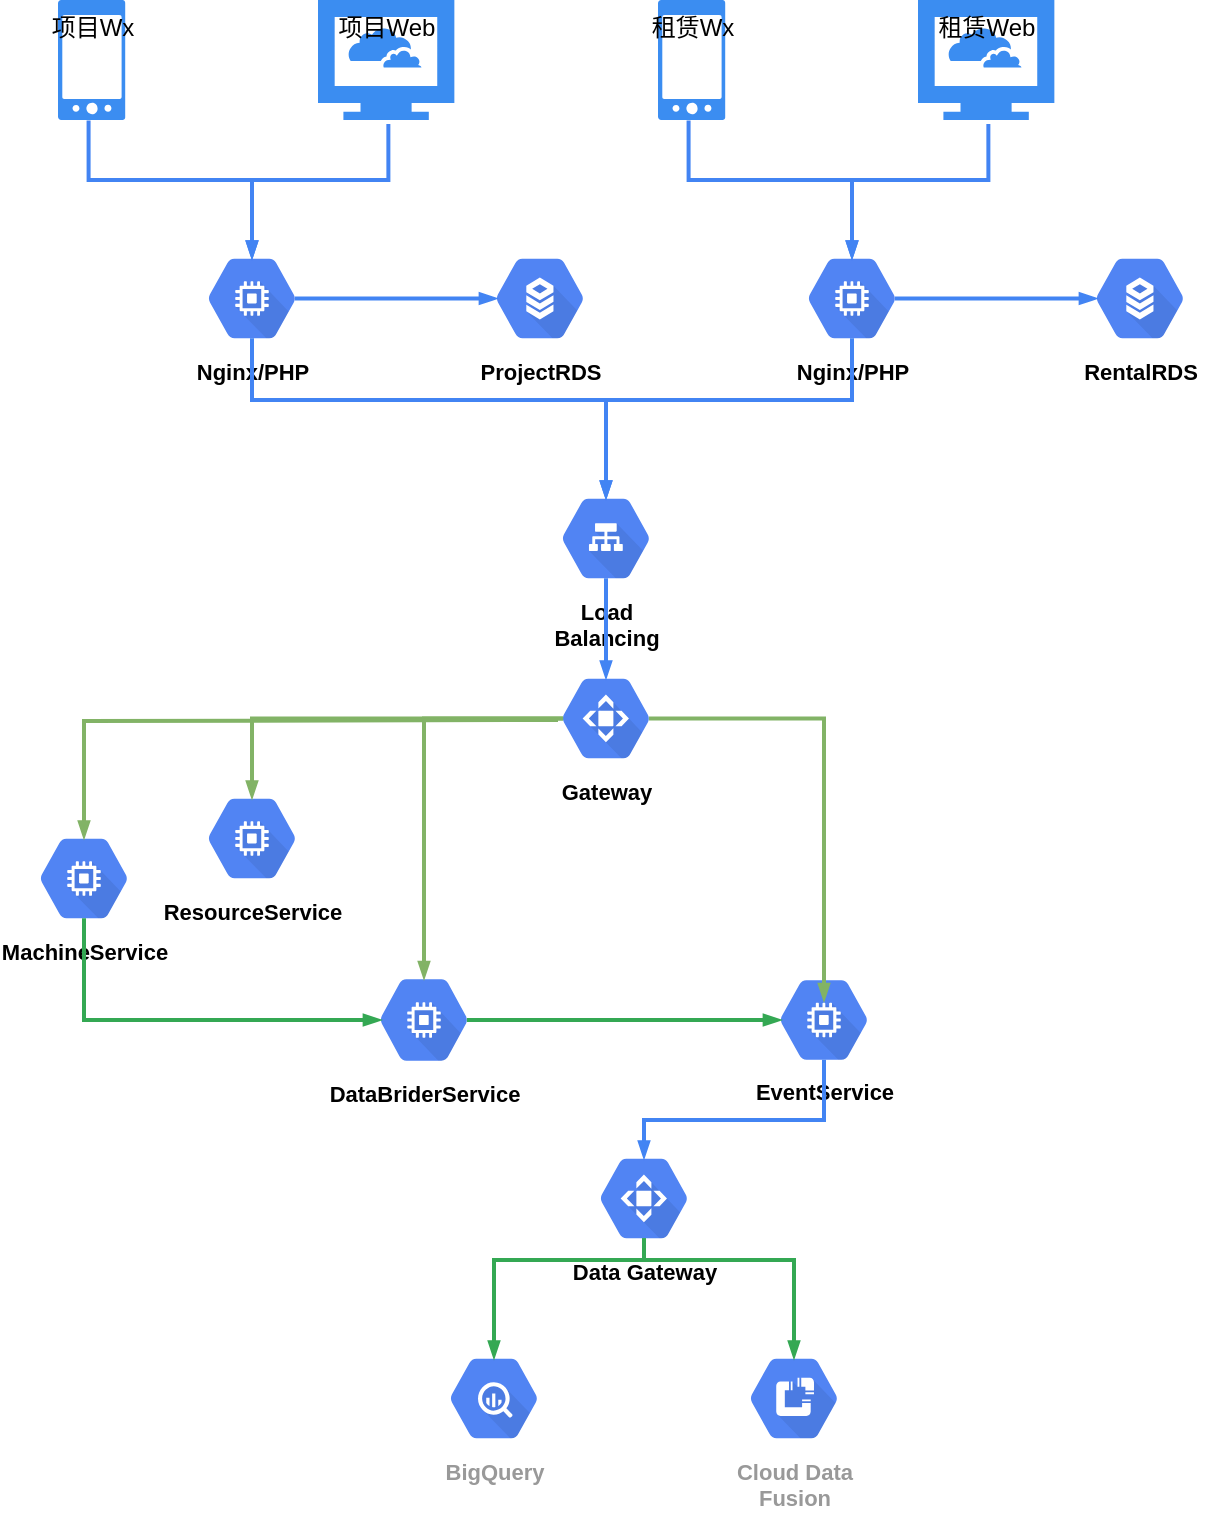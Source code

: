 <mxfile version="13.7.3" type="github">
  <diagram id="U6RHtBQ9fCyGon2_SxzG" name="Page-1">
    <mxGraphModel dx="705" dy="446" grid="1" gridSize="10" guides="1" tooltips="1" connect="1" arrows="1" fold="1" page="1" pageScale="1" pageWidth="827" pageHeight="1169" math="0" shadow="0">
      <root>
        <mxCell id="0" />
        <mxCell id="1" parent="0" />
        <mxCell id="E-XlT1YLTzaVHpHIz-wI-18" value="项目Wx" style="html=1;aspect=fixed;strokeColor=none;shadow=0;align=center;verticalAlign=top;fillColor=#3B8DF1;shape=mxgraph.gcp2.phone_android;fontFamily=Helvetica;" parent="1" vertex="1">
          <mxGeometry x="140" y="80" width="33.6" height="60" as="geometry" />
        </mxCell>
        <mxCell id="E-XlT1YLTzaVHpHIz-wI-19" value="项目Web" style="html=1;aspect=fixed;strokeColor=none;shadow=0;align=center;verticalAlign=top;fillColor=#3B8DF1;shape=mxgraph.gcp2.cloud_computer" parent="1" vertex="1">
          <mxGeometry x="270" y="80" width="68.18" height="60" as="geometry" />
        </mxCell>
        <mxCell id="E-XlT1YLTzaVHpHIz-wI-20" value="&lt;font color=&quot;#000000&quot;&gt;Nginx/PHP&lt;/font&gt;" style="html=1;fillColor=#5184F3;strokeColor=none;verticalAlign=top;labelPosition=center;verticalLabelPosition=bottom;align=center;spacingTop=-6;fontSize=11;fontStyle=1;fontColor=#999999;shape=mxgraph.gcp2.hexIcon;prIcon=compute_engine" parent="1" vertex="1">
          <mxGeometry x="204" y="200" width="66" height="58.5" as="geometry" />
        </mxCell>
        <mxCell id="E-XlT1YLTzaVHpHIz-wI-21" value="ProjectRDS" style="html=1;fillColor=#5184F3;strokeColor=none;verticalAlign=top;labelPosition=center;verticalLabelPosition=bottom;align=center;spacingTop=-6;fontSize=11;fontStyle=1;shape=mxgraph.gcp2.hexIcon;prIcon=cloud_sql" parent="1" vertex="1">
          <mxGeometry x="348" y="200" width="66" height="58.5" as="geometry" />
        </mxCell>
        <mxCell id="E-XlT1YLTzaVHpHIz-wI-24" value="" style="edgeStyle=orthogonalEdgeStyle;fontSize=12;html=1;endArrow=blockThin;endFill=1;rounded=0;strokeWidth=2;endSize=4;startSize=4;dashed=0;strokeColor=#4284F3;exitX=0.455;exitY=1.005;exitDx=0;exitDy=0;exitPerimeter=0;entryX=0.5;entryY=0.16;entryDx=0;entryDy=0;entryPerimeter=0;" parent="1" source="E-XlT1YLTzaVHpHIz-wI-18" target="E-XlT1YLTzaVHpHIz-wI-20" edge="1">
          <mxGeometry width="100" relative="1" as="geometry">
            <mxPoint x="150" y="160" as="sourcePoint" />
            <mxPoint x="250" y="160" as="targetPoint" />
          </mxGeometry>
        </mxCell>
        <mxCell id="E-XlT1YLTzaVHpHIz-wI-25" value="" style="edgeStyle=orthogonalEdgeStyle;fontSize=12;html=1;endArrow=blockThin;endFill=1;rounded=0;strokeWidth=2;endSize=4;startSize=4;dashed=0;strokeColor=#4284F3;exitX=0.516;exitY=1.033;exitDx=0;exitDy=0;exitPerimeter=0;entryX=0.5;entryY=0.16;entryDx=0;entryDy=0;entryPerimeter=0;" parent="1" source="E-XlT1YLTzaVHpHIz-wI-19" target="E-XlT1YLTzaVHpHIz-wI-20" edge="1">
          <mxGeometry width="100" relative="1" as="geometry">
            <mxPoint x="320" y="160" as="sourcePoint" />
            <mxPoint x="420" y="160" as="targetPoint" />
          </mxGeometry>
        </mxCell>
        <mxCell id="E-XlT1YLTzaVHpHIz-wI-28" value="" style="edgeStyle=orthogonalEdgeStyle;fontSize=12;html=1;endArrow=blockThin;endFill=1;rounded=0;strokeWidth=2;endSize=4;startSize=4;dashed=0;strokeColor=#4284F3;exitX=0.825;exitY=0.5;exitDx=0;exitDy=0;exitPerimeter=0;entryX=0.175;entryY=0.5;entryDx=0;entryDy=0;entryPerimeter=0;" parent="1" source="E-XlT1YLTzaVHpHIz-wI-20" target="E-XlT1YLTzaVHpHIz-wI-21" edge="1">
          <mxGeometry width="100" relative="1" as="geometry">
            <mxPoint x="260" y="220" as="sourcePoint" />
            <mxPoint x="360" y="220" as="targetPoint" />
          </mxGeometry>
        </mxCell>
        <mxCell id="E-XlT1YLTzaVHpHIz-wI-43" value="租赁Wx" style="html=1;aspect=fixed;strokeColor=none;shadow=0;align=center;verticalAlign=top;fillColor=#3B8DF1;shape=mxgraph.gcp2.phone_android;fontFamily=Helvetica;" parent="1" vertex="1">
          <mxGeometry x="440" y="80" width="33.6" height="60" as="geometry" />
        </mxCell>
        <mxCell id="E-XlT1YLTzaVHpHIz-wI-44" value="租赁Web" style="html=1;aspect=fixed;strokeColor=none;shadow=0;align=center;verticalAlign=top;fillColor=#3B8DF1;shape=mxgraph.gcp2.cloud_computer" parent="1" vertex="1">
          <mxGeometry x="570" y="80" width="68.18" height="60" as="geometry" />
        </mxCell>
        <mxCell id="E-XlT1YLTzaVHpHIz-wI-45" value="&lt;font color=&quot;#000000&quot;&gt;Nginx/PHP&lt;/font&gt;" style="html=1;fillColor=#5184F3;strokeColor=none;verticalAlign=top;labelPosition=center;verticalLabelPosition=bottom;align=center;spacingTop=-6;fontSize=11;fontStyle=1;fontColor=#999999;shape=mxgraph.gcp2.hexIcon;prIcon=compute_engine" parent="1" vertex="1">
          <mxGeometry x="504" y="200" width="66" height="58.5" as="geometry" />
        </mxCell>
        <mxCell id="E-XlT1YLTzaVHpHIz-wI-46" value="RentalRDS" style="html=1;fillColor=#5184F3;strokeColor=none;verticalAlign=top;labelPosition=center;verticalLabelPosition=bottom;align=center;spacingTop=-6;fontSize=11;fontStyle=1;shape=mxgraph.gcp2.hexIcon;prIcon=cloud_sql" parent="1" vertex="1">
          <mxGeometry x="648" y="200" width="66" height="58.5" as="geometry" />
        </mxCell>
        <mxCell id="E-XlT1YLTzaVHpHIz-wI-47" value="" style="edgeStyle=orthogonalEdgeStyle;fontSize=12;html=1;endArrow=blockThin;endFill=1;rounded=0;strokeWidth=2;endSize=4;startSize=4;dashed=0;strokeColor=#4284F3;exitX=0.455;exitY=1.005;exitDx=0;exitDy=0;exitPerimeter=0;entryX=0.5;entryY=0.16;entryDx=0;entryDy=0;entryPerimeter=0;" parent="1" source="E-XlT1YLTzaVHpHIz-wI-43" target="E-XlT1YLTzaVHpHIz-wI-45" edge="1">
          <mxGeometry width="100" relative="1" as="geometry">
            <mxPoint x="450" y="160" as="sourcePoint" />
            <mxPoint x="550" y="160" as="targetPoint" />
          </mxGeometry>
        </mxCell>
        <mxCell id="E-XlT1YLTzaVHpHIz-wI-48" value="" style="edgeStyle=orthogonalEdgeStyle;fontSize=12;html=1;endArrow=blockThin;endFill=1;rounded=0;strokeWidth=2;endSize=4;startSize=4;dashed=0;strokeColor=#4284F3;exitX=0.516;exitY=1.033;exitDx=0;exitDy=0;exitPerimeter=0;entryX=0.5;entryY=0.16;entryDx=0;entryDy=0;entryPerimeter=0;" parent="1" source="E-XlT1YLTzaVHpHIz-wI-44" target="E-XlT1YLTzaVHpHIz-wI-45" edge="1">
          <mxGeometry width="100" relative="1" as="geometry">
            <mxPoint x="620" y="160" as="sourcePoint" />
            <mxPoint x="720" y="160" as="targetPoint" />
          </mxGeometry>
        </mxCell>
        <mxCell id="E-XlT1YLTzaVHpHIz-wI-49" value="" style="edgeStyle=orthogonalEdgeStyle;fontSize=12;html=1;endArrow=blockThin;endFill=1;rounded=0;strokeWidth=2;endSize=4;startSize=4;dashed=0;strokeColor=#4284F3;exitX=0.825;exitY=0.5;exitDx=0;exitDy=0;exitPerimeter=0;entryX=0.175;entryY=0.5;entryDx=0;entryDy=0;entryPerimeter=0;" parent="1" source="E-XlT1YLTzaVHpHIz-wI-45" target="E-XlT1YLTzaVHpHIz-wI-46" edge="1">
          <mxGeometry width="100" relative="1" as="geometry">
            <mxPoint x="560" y="220" as="sourcePoint" />
            <mxPoint x="660" y="220" as="targetPoint" />
          </mxGeometry>
        </mxCell>
        <mxCell id="E-XlT1YLTzaVHpHIz-wI-50" value="&lt;font color=&quot;#000000&quot;&gt;Gateway&lt;/font&gt;" style="html=1;fillColor=#5184F3;strokeColor=none;verticalAlign=top;labelPosition=center;verticalLabelPosition=bottom;align=center;spacingTop=-6;fontSize=11;fontStyle=1;fontColor=#999999;shape=mxgraph.gcp2.hexIcon;prIcon=cloud_cdn" parent="1" vertex="1">
          <mxGeometry x="381" y="410" width="66" height="58.5" as="geometry" />
        </mxCell>
        <mxCell id="E-XlT1YLTzaVHpHIz-wI-51" value="&lt;font color=&quot;#000000&quot;&gt;DataBriderService&lt;/font&gt;" style="html=1;fillColor=#5184F3;strokeColor=none;verticalAlign=top;labelPosition=center;verticalLabelPosition=bottom;align=center;spacingTop=-6;fontSize=11;fontStyle=1;fontColor=#999999;shape=mxgraph.gcp2.hexIcon;prIcon=compute_engine" parent="1" vertex="1">
          <mxGeometry x="290" y="560" width="66" height="60" as="geometry" />
        </mxCell>
        <mxCell id="E-XlT1YLTzaVHpHIz-wI-52" value="&lt;font color=&quot;#000000&quot;&gt;ResourceService&lt;/font&gt;" style="html=1;fillColor=#5184F3;strokeColor=none;verticalAlign=top;labelPosition=center;verticalLabelPosition=bottom;align=center;spacingTop=-6;fontSize=11;fontStyle=1;fontColor=#999999;shape=mxgraph.gcp2.hexIcon;prIcon=compute_engine" parent="1" vertex="1">
          <mxGeometry x="204" y="470" width="66" height="58.5" as="geometry" />
        </mxCell>
        <mxCell id="E-XlT1YLTzaVHpHIz-wI-53" value="&lt;font color=&quot;#000000&quot;&gt;EventService&lt;/font&gt;" style="html=1;fillColor=#5184F3;strokeColor=none;verticalAlign=top;labelPosition=center;verticalLabelPosition=bottom;align=center;spacingTop=-6;fontSize=11;fontStyle=1;fontColor=#999999;shape=mxgraph.gcp2.hexIcon;prIcon=compute_engine" parent="1" vertex="1">
          <mxGeometry x="490" y="560.75" width="66" height="58.5" as="geometry" />
        </mxCell>
        <mxCell id="E-XlT1YLTzaVHpHIz-wI-54" value="&lt;font color=&quot;#000000&quot;&gt;MachineService&lt;/font&gt;" style="html=1;fillColor=#5184F3;strokeColor=none;verticalAlign=top;labelPosition=center;verticalLabelPosition=bottom;align=center;spacingTop=-6;fontSize=11;fontStyle=1;fontColor=#999999;shape=mxgraph.gcp2.hexIcon;prIcon=compute_engine" parent="1" vertex="1">
          <mxGeometry x="120" y="490" width="66" height="58.5" as="geometry" />
        </mxCell>
        <mxCell id="E-XlT1YLTzaVHpHIz-wI-65" value="" style="edgeStyle=orthogonalEdgeStyle;fontSize=12;html=1;endArrow=blockThin;endFill=1;rounded=0;strokeWidth=2;endSize=4;startSize=4;dashed=0;strokeColor=#82b366;entryX=0.5;entryY=0.16;entryDx=0;entryDy=0;entryPerimeter=0;exitX=0.175;exitY=0.5;exitDx=0;exitDy=0;exitPerimeter=0;fillColor=#d5e8d4;" parent="1" source="E-XlT1YLTzaVHpHIz-wI-50" target="E-XlT1YLTzaVHpHIz-wI-52" edge="1">
          <mxGeometry width="100" relative="1" as="geometry">
            <mxPoint x="470" y="530" as="sourcePoint" />
            <mxPoint x="570" y="530" as="targetPoint" />
          </mxGeometry>
        </mxCell>
        <mxCell id="E-XlT1YLTzaVHpHIz-wI-66" value="" style="edgeStyle=orthogonalEdgeStyle;fontSize=12;html=1;endArrow=blockThin;endFill=1;rounded=0;strokeWidth=2;endSize=4;startSize=4;dashed=0;strokeColor=#82b366;exitX=0.825;exitY=0.5;exitDx=0;exitDy=0;exitPerimeter=0;entryX=0.5;entryY=0.339;entryDx=0;entryDy=0;entryPerimeter=0;fillColor=#d5e8d4;" parent="1" source="E-XlT1YLTzaVHpHIz-wI-50" target="E-XlT1YLTzaVHpHIz-wI-53" edge="1">
          <mxGeometry width="100" relative="1" as="geometry">
            <mxPoint x="430" y="640" as="sourcePoint" />
            <mxPoint x="530" y="640" as="targetPoint" />
          </mxGeometry>
        </mxCell>
        <mxCell id="E-XlT1YLTzaVHpHIz-wI-67" value="" style="edgeStyle=orthogonalEdgeStyle;fontSize=12;html=1;endArrow=blockThin;endFill=1;rounded=0;strokeWidth=2;endSize=4;startSize=4;dashed=0;strokeColor=#82b366;exitX=0.175;exitY=0.5;exitDx=0;exitDy=0;exitPerimeter=0;entryX=0.5;entryY=0.16;entryDx=0;entryDy=0;entryPerimeter=0;fillColor=#d5e8d4;" parent="1" source="E-XlT1YLTzaVHpHIz-wI-50" target="E-XlT1YLTzaVHpHIz-wI-51" edge="1">
          <mxGeometry width="100" relative="1" as="geometry">
            <mxPoint x="300" y="540" as="sourcePoint" />
            <mxPoint x="400" y="540" as="targetPoint" />
          </mxGeometry>
        </mxCell>
        <mxCell id="E-XlT1YLTzaVHpHIz-wI-73" value="&lt;font color=&quot;#000000&quot;&gt;Data Gateway&lt;/font&gt;" style="html=1;fillColor=#5184F3;strokeColor=none;verticalAlign=top;labelPosition=center;verticalLabelPosition=bottom;align=center;spacingTop=-6;fontSize=11;fontStyle=1;fontColor=#999999;shape=mxgraph.gcp2.hexIcon;prIcon=cloud_cdn" parent="1" vertex="1">
          <mxGeometry x="400" y="650" width="66" height="58.5" as="geometry" />
        </mxCell>
        <mxCell id="E-XlT1YLTzaVHpHIz-wI-75" value="" style="edgeStyle=orthogonalEdgeStyle;fontSize=12;html=1;endArrow=blockThin;endFill=1;rounded=0;strokeWidth=2;endSize=4;startSize=4;dashed=0;strokeColor=#4284F3;exitX=0.5;exitY=0.84;exitDx=0;exitDy=0;exitPerimeter=0;entryX=0.5;entryY=0.16;entryDx=0;entryDy=0;entryPerimeter=0;" parent="1" source="E-XlT1YLTzaVHpHIz-wI-53" target="E-XlT1YLTzaVHpHIz-wI-73" edge="1">
          <mxGeometry width="100" relative="1" as="geometry">
            <mxPoint x="570" y="850" as="sourcePoint" />
            <mxPoint x="670" y="850" as="targetPoint" />
            <Array as="points">
              <mxPoint x="523" y="640" />
              <mxPoint x="433" y="640" />
            </Array>
          </mxGeometry>
        </mxCell>
        <mxCell id="E-XlT1YLTzaVHpHIz-wI-76" value="BigQuery" style="html=1;fillColor=#5184F3;strokeColor=none;verticalAlign=top;labelPosition=center;verticalLabelPosition=bottom;align=center;spacingTop=-6;fontSize=11;fontStyle=1;fontColor=#999999;shape=mxgraph.gcp2.hexIcon;prIcon=bigquery" parent="1" vertex="1">
          <mxGeometry x="325" y="750" width="66" height="58.5" as="geometry" />
        </mxCell>
        <mxCell id="E-XlT1YLTzaVHpHIz-wI-77" value="Cloud Data&#xa;Fusion" style="html=1;fillColor=#5184F3;strokeColor=none;verticalAlign=top;labelPosition=center;verticalLabelPosition=bottom;align=center;spacingTop=-6;fontSize=11;fontStyle=1;fontColor=#999999;shape=mxgraph.gcp2.hexIcon;prIcon=cloud_data_fusion" parent="1" vertex="1">
          <mxGeometry x="475" y="750" width="66" height="58.5" as="geometry" />
        </mxCell>
        <mxCell id="E-XlT1YLTzaVHpHIz-wI-78" value="" style="edgeStyle=orthogonalEdgeStyle;fontSize=12;html=1;endArrow=blockThin;endFill=1;rounded=0;strokeWidth=2;endSize=4;startSize=4;strokeColor=#34A853;dashed=0;exitX=0.5;exitY=0.84;exitDx=0;exitDy=0;exitPerimeter=0;entryX=0.5;entryY=0.16;entryDx=0;entryDy=0;entryPerimeter=0;" parent="1" source="E-XlT1YLTzaVHpHIz-wI-73" target="E-XlT1YLTzaVHpHIz-wI-76" edge="1">
          <mxGeometry width="100" relative="1" as="geometry">
            <mxPoint x="440" y="740" as="sourcePoint" />
            <mxPoint x="540" y="740" as="targetPoint" />
            <Array as="points">
              <mxPoint x="407" y="710" />
              <mxPoint x="323" y="710" />
            </Array>
          </mxGeometry>
        </mxCell>
        <mxCell id="E-XlT1YLTzaVHpHIz-wI-79" value="" style="edgeStyle=orthogonalEdgeStyle;fontSize=12;html=1;endArrow=blockThin;endFill=1;rounded=0;strokeWidth=2;endSize=4;startSize=4;strokeColor=#34A853;dashed=0;exitX=0.5;exitY=0.84;exitDx=0;exitDy=0;exitPerimeter=0;entryX=0.5;entryY=0.16;entryDx=0;entryDy=0;entryPerimeter=0;" parent="1" source="E-XlT1YLTzaVHpHIz-wI-73" target="E-XlT1YLTzaVHpHIz-wI-77" edge="1">
          <mxGeometry width="100" relative="1" as="geometry">
            <mxPoint x="530" y="720" as="sourcePoint" />
            <mxPoint x="630" y="720" as="targetPoint" />
            <Array as="points">
              <mxPoint x="407" y="710" />
              <mxPoint x="473" y="710" />
            </Array>
          </mxGeometry>
        </mxCell>
        <mxCell id="fa-5UnX5U5u8LdWoeCvU-1" value="&lt;font color=&quot;#000000&quot;&gt;Load&lt;br&gt;Balancing&lt;/font&gt;" style="html=1;fillColor=#5184F3;strokeColor=none;verticalAlign=top;labelPosition=center;verticalLabelPosition=bottom;align=center;spacingTop=-6;fontSize=11;fontStyle=1;fontColor=#999999;shape=mxgraph.gcp2.hexIcon;prIcon=cloud_load_balancing" vertex="1" parent="1">
          <mxGeometry x="381" y="320" width="66" height="58.5" as="geometry" />
        </mxCell>
        <mxCell id="fa-5UnX5U5u8LdWoeCvU-12" value="" style="edgeStyle=orthogonalEdgeStyle;fontSize=12;html=1;endArrow=blockThin;endFill=1;rounded=0;strokeWidth=2;endSize=4;startSize=4;dashed=0;strokeColor=#4284F3;exitX=0.5;exitY=0.84;exitDx=0;exitDy=0;exitPerimeter=0;entryX=0.5;entryY=0.16;entryDx=0;entryDy=0;entryPerimeter=0;" edge="1" parent="1" source="E-XlT1YLTzaVHpHIz-wI-20" target="fa-5UnX5U5u8LdWoeCvU-1">
          <mxGeometry width="100" relative="1" as="geometry">
            <mxPoint x="270" y="350" as="sourcePoint" />
            <mxPoint x="370" y="350" as="targetPoint" />
            <Array as="points">
              <mxPoint x="237" y="280" />
              <mxPoint x="414" y="280" />
            </Array>
          </mxGeometry>
        </mxCell>
        <mxCell id="fa-5UnX5U5u8LdWoeCvU-13" value="" style="edgeStyle=orthogonalEdgeStyle;fontSize=12;html=1;endArrow=blockThin;endFill=1;rounded=0;strokeWidth=2;endSize=4;startSize=4;dashed=0;strokeColor=#4284F3;exitX=0.5;exitY=0.84;exitDx=0;exitDy=0;exitPerimeter=0;entryX=0.5;entryY=0.16;entryDx=0;entryDy=0;entryPerimeter=0;" edge="1" parent="1" source="E-XlT1YLTzaVHpHIz-wI-45" target="fa-5UnX5U5u8LdWoeCvU-1">
          <mxGeometry width="100" relative="1" as="geometry">
            <mxPoint x="640" y="340" as="sourcePoint" />
            <mxPoint x="740" y="340" as="targetPoint" />
            <Array as="points">
              <mxPoint x="537" y="280" />
              <mxPoint x="414" y="280" />
            </Array>
          </mxGeometry>
        </mxCell>
        <mxCell id="fa-5UnX5U5u8LdWoeCvU-14" value="" style="edgeStyle=orthogonalEdgeStyle;fontSize=12;html=1;endArrow=blockThin;endFill=1;rounded=0;strokeWidth=2;endSize=4;startSize=4;dashed=0;strokeColor=#4284F3;exitX=0.5;exitY=0.84;exitDx=0;exitDy=0;exitPerimeter=0;entryX=0.5;entryY=0.16;entryDx=0;entryDy=0;entryPerimeter=0;" edge="1" parent="1" source="fa-5UnX5U5u8LdWoeCvU-1" target="E-XlT1YLTzaVHpHIz-wI-50">
          <mxGeometry width="100" relative="1" as="geometry">
            <mxPoint x="490" y="380" as="sourcePoint" />
            <mxPoint x="590" y="380" as="targetPoint" />
          </mxGeometry>
        </mxCell>
        <mxCell id="fa-5UnX5U5u8LdWoeCvU-15" value="" style="edgeStyle=orthogonalEdgeStyle;fontSize=12;html=1;endArrow=blockThin;endFill=1;rounded=0;strokeWidth=2;endSize=4;startSize=4;dashed=0;strokeColor=#82b366;entryX=0.5;entryY=0.16;entryDx=0;entryDy=0;entryPerimeter=0;fillColor=#d5e8d4;" edge="1" parent="1" target="E-XlT1YLTzaVHpHIz-wI-54">
          <mxGeometry width="100" relative="1" as="geometry">
            <mxPoint x="390" y="440" as="sourcePoint" />
            <mxPoint x="253" y="509.36" as="targetPoint" />
          </mxGeometry>
        </mxCell>
        <mxCell id="fa-5UnX5U5u8LdWoeCvU-16" value="" style="edgeStyle=orthogonalEdgeStyle;fontSize=12;html=1;endArrow=blockThin;endFill=1;rounded=0;strokeWidth=2;endSize=4;startSize=4;strokeColor=#34A853;dashed=0;exitX=0.5;exitY=0.84;exitDx=0;exitDy=0;exitPerimeter=0;entryX=0.175;entryY=0.5;entryDx=0;entryDy=0;entryPerimeter=0;" edge="1" parent="1" source="E-XlT1YLTzaVHpHIz-wI-54" target="E-XlT1YLTzaVHpHIz-wI-51">
          <mxGeometry width="100" relative="1" as="geometry">
            <mxPoint x="150" y="580" as="sourcePoint" />
            <mxPoint x="250" y="580" as="targetPoint" />
            <Array as="points">
              <mxPoint x="153" y="590" />
            </Array>
          </mxGeometry>
        </mxCell>
        <mxCell id="fa-5UnX5U5u8LdWoeCvU-17" value="" style="edgeStyle=orthogonalEdgeStyle;fontSize=12;html=1;endArrow=blockThin;endFill=1;rounded=0;strokeWidth=2;endSize=4;startSize=4;strokeColor=#34A853;dashed=0;exitX=0.825;exitY=0.5;exitDx=0;exitDy=0;exitPerimeter=0;entryX=0.175;entryY=0.5;entryDx=0;entryDy=0;entryPerimeter=0;" edge="1" parent="1" source="E-XlT1YLTzaVHpHIz-wI-51" target="E-XlT1YLTzaVHpHIz-wI-53">
          <mxGeometry width="100" relative="1" as="geometry">
            <mxPoint x="356" y="590" as="sourcePoint" />
            <mxPoint x="456" y="590" as="targetPoint" />
          </mxGeometry>
        </mxCell>
      </root>
    </mxGraphModel>
  </diagram>
</mxfile>
